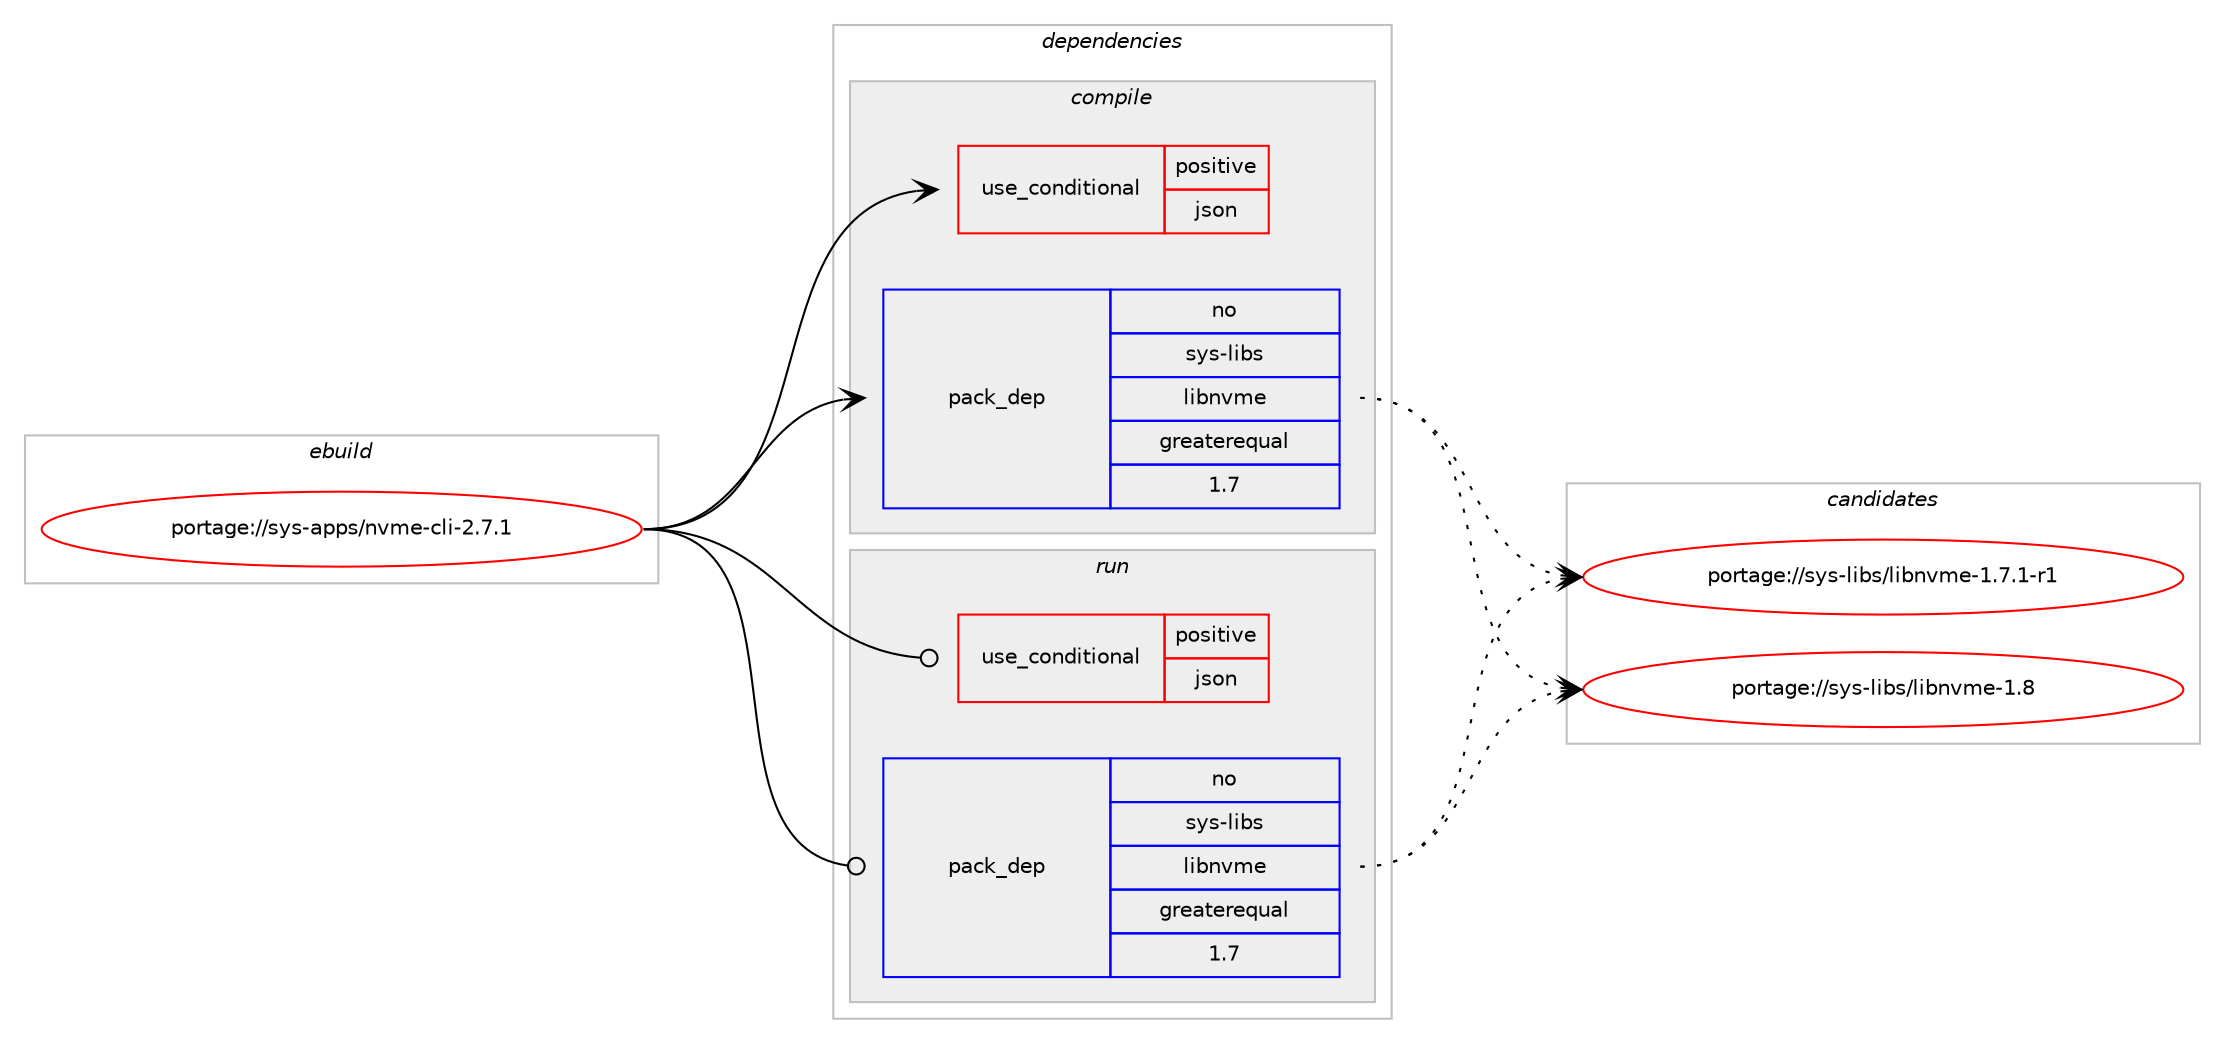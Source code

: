 digraph prolog {

# *************
# Graph options
# *************

newrank=true;
concentrate=true;
compound=true;
graph [rankdir=LR,fontname=Helvetica,fontsize=10,ranksep=1.5];#, ranksep=2.5, nodesep=0.2];
edge  [arrowhead=vee];
node  [fontname=Helvetica,fontsize=10];

# **********
# The ebuild
# **********

subgraph cluster_leftcol {
color=gray;
rank=same;
label=<<i>ebuild</i>>;
id [label="portage://sys-apps/nvme-cli-2.7.1", color=red, width=4, href="../sys-apps/nvme-cli-2.7.1.svg"];
}

# ****************
# The dependencies
# ****************

subgraph cluster_midcol {
color=gray;
label=<<i>dependencies</i>>;
subgraph cluster_compile {
fillcolor="#eeeeee";
style=filled;
label=<<i>compile</i>>;
subgraph cond11136 {
dependency15902 [label=<<TABLE BORDER="0" CELLBORDER="1" CELLSPACING="0" CELLPADDING="4"><TR><TD ROWSPAN="3" CELLPADDING="10">use_conditional</TD></TR><TR><TD>positive</TD></TR><TR><TD>json</TD></TR></TABLE>>, shape=none, color=red];
# *** BEGIN UNKNOWN DEPENDENCY TYPE (TODO) ***
# dependency15902 -> package_dependency(portage://sys-apps/nvme-cli-2.7.1,install,no,dev-libs,json-c,none,[,,],any_same_slot,[])
# *** END UNKNOWN DEPENDENCY TYPE (TODO) ***

}
id:e -> dependency15902:w [weight=20,style="solid",arrowhead="vee"];
subgraph pack4611 {
dependency15903 [label=<<TABLE BORDER="0" CELLBORDER="1" CELLSPACING="0" CELLPADDING="4" WIDTH="220"><TR><TD ROWSPAN="6" CELLPADDING="30">pack_dep</TD></TR><TR><TD WIDTH="110">no</TD></TR><TR><TD>sys-libs</TD></TR><TR><TD>libnvme</TD></TR><TR><TD>greaterequal</TD></TR><TR><TD>1.7</TD></TR></TABLE>>, shape=none, color=blue];
}
id:e -> dependency15903:w [weight=20,style="solid",arrowhead="vee"];
# *** BEGIN UNKNOWN DEPENDENCY TYPE (TODO) ***
# id -> package_dependency(portage://sys-apps/nvme-cli-2.7.1,install,no,sys-libs,zlib,none,[,,],any_same_slot,[])
# *** END UNKNOWN DEPENDENCY TYPE (TODO) ***

}
subgraph cluster_compileandrun {
fillcolor="#eeeeee";
style=filled;
label=<<i>compile and run</i>>;
}
subgraph cluster_run {
fillcolor="#eeeeee";
style=filled;
label=<<i>run</i>>;
subgraph cond11137 {
dependency15904 [label=<<TABLE BORDER="0" CELLBORDER="1" CELLSPACING="0" CELLPADDING="4"><TR><TD ROWSPAN="3" CELLPADDING="10">use_conditional</TD></TR><TR><TD>positive</TD></TR><TR><TD>json</TD></TR></TABLE>>, shape=none, color=red];
# *** BEGIN UNKNOWN DEPENDENCY TYPE (TODO) ***
# dependency15904 -> package_dependency(portage://sys-apps/nvme-cli-2.7.1,run,no,dev-libs,json-c,none,[,,],any_same_slot,[])
# *** END UNKNOWN DEPENDENCY TYPE (TODO) ***

}
id:e -> dependency15904:w [weight=20,style="solid",arrowhead="odot"];
subgraph pack4612 {
dependency15905 [label=<<TABLE BORDER="0" CELLBORDER="1" CELLSPACING="0" CELLPADDING="4" WIDTH="220"><TR><TD ROWSPAN="6" CELLPADDING="30">pack_dep</TD></TR><TR><TD WIDTH="110">no</TD></TR><TR><TD>sys-libs</TD></TR><TR><TD>libnvme</TD></TR><TR><TD>greaterequal</TD></TR><TR><TD>1.7</TD></TR></TABLE>>, shape=none, color=blue];
}
id:e -> dependency15905:w [weight=20,style="solid",arrowhead="odot"];
# *** BEGIN UNKNOWN DEPENDENCY TYPE (TODO) ***
# id -> package_dependency(portage://sys-apps/nvme-cli-2.7.1,run,no,sys-libs,zlib,none,[,,],any_same_slot,[])
# *** END UNKNOWN DEPENDENCY TYPE (TODO) ***

}
}

# **************
# The candidates
# **************

subgraph cluster_choices {
rank=same;
color=gray;
label=<<i>candidates</i>>;

subgraph choice4611 {
color=black;
nodesep=1;
choice115121115451081059811547108105981101181091014549465546494511449 [label="portage://sys-libs/libnvme-1.7.1-r1", color=red, width=4,href="../sys-libs/libnvme-1.7.1-r1.svg"];
choice1151211154510810598115471081059811011810910145494656 [label="portage://sys-libs/libnvme-1.8", color=red, width=4,href="../sys-libs/libnvme-1.8.svg"];
dependency15903:e -> choice115121115451081059811547108105981101181091014549465546494511449:w [style=dotted,weight="100"];
dependency15903:e -> choice1151211154510810598115471081059811011810910145494656:w [style=dotted,weight="100"];
}
subgraph choice4612 {
color=black;
nodesep=1;
choice115121115451081059811547108105981101181091014549465546494511449 [label="portage://sys-libs/libnvme-1.7.1-r1", color=red, width=4,href="../sys-libs/libnvme-1.7.1-r1.svg"];
choice1151211154510810598115471081059811011810910145494656 [label="portage://sys-libs/libnvme-1.8", color=red, width=4,href="../sys-libs/libnvme-1.8.svg"];
dependency15905:e -> choice115121115451081059811547108105981101181091014549465546494511449:w [style=dotted,weight="100"];
dependency15905:e -> choice1151211154510810598115471081059811011810910145494656:w [style=dotted,weight="100"];
}
}

}
